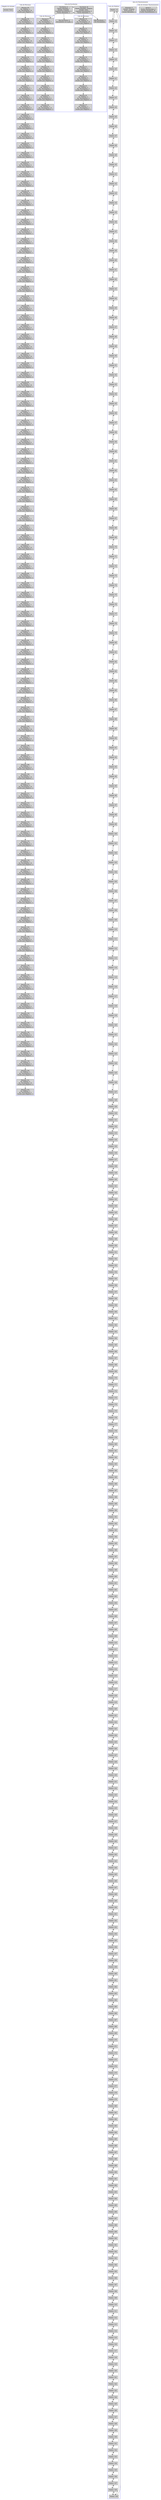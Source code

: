 digraph G {
rankdir="UD";
subgraph cluster_ColaAvionesLlegan {
node [shape=box, style=filled];
label = "Llegada de Aviones";
color = blue;
"Aviones Vacio"

}

subgraph cluster_ColaPersonas0{
node [shape=box, style=filled];
label = "Cola de Personas";
color = blue;
"Persona 141
No. Maletas: 4
No. Documentos: 10
Turdos para Registro: 2" -> "Persona 142
No. Maletas: 3
No. Documentos: 4
Turdos para Registro: 3""Persona 140
No. Maletas: 3
No. Documentos: 9
Turdos para Registro: 1" -> "Persona 141
No. Maletas: 4
No. Documentos: 10
Turdos para Registro: 2""Persona 139
No. Maletas: 2
No. Documentos: 4
Turdos para Registro: 2" -> "Persona 140
No. Maletas: 3
No. Documentos: 9
Turdos para Registro: 1""Persona 138
No. Maletas: 4
No. Documentos: 10
Turdos para Registro: 1" -> "Persona 139
No. Maletas: 2
No. Documentos: 4
Turdos para Registro: 2""Persona 137
No. Maletas: 4
No. Documentos: 5
Turdos para Registro: 3" -> "Persona 138
No. Maletas: 4
No. Documentos: 10
Turdos para Registro: 1""Persona 136
No. Maletas: 4
No. Documentos: 9
Turdos para Registro: 3" -> "Persona 137
No. Maletas: 4
No. Documentos: 5
Turdos para Registro: 3""Persona 135
No. Maletas: 3
No. Documentos: 3
Turdos para Registro: 2" -> "Persona 136
No. Maletas: 4
No. Documentos: 9
Turdos para Registro: 3""Persona 134
No. Maletas: 1
No. Documentos: 6
Turdos para Registro: 2" -> "Persona 135
No. Maletas: 3
No. Documentos: 3
Turdos para Registro: 2""Persona 133
No. Maletas: 1
No. Documentos: 4
Turdos para Registro: 1" -> "Persona 134
No. Maletas: 1
No. Documentos: 6
Turdos para Registro: 2""Persona 132
No. Maletas: 4
No. Documentos: 5
Turdos para Registro: 3" -> "Persona 133
No. Maletas: 1
No. Documentos: 4
Turdos para Registro: 1""Persona 131
No. Maletas: 3
No. Documentos: 7
Turdos para Registro: 2" -> "Persona 132
No. Maletas: 4
No. Documentos: 5
Turdos para Registro: 3""Persona 130
No. Maletas: 3
No. Documentos: 5
Turdos para Registro: 3" -> "Persona 131
No. Maletas: 3
No. Documentos: 7
Turdos para Registro: 2""Persona 129
No. Maletas: 1
No. Documentos: 7
Turdos para Registro: 1" -> "Persona 130
No. Maletas: 3
No. Documentos: 5
Turdos para Registro: 3""Persona 128
No. Maletas: 4
No. Documentos: 4
Turdos para Registro: 2" -> "Persona 129
No. Maletas: 1
No. Documentos: 7
Turdos para Registro: 1""Persona 127
No. Maletas: 3
No. Documentos: 1
Turdos para Registro: 3" -> "Persona 128
No. Maletas: 4
No. Documentos: 4
Turdos para Registro: 2""Persona 126
No. Maletas: 4
No. Documentos: 4
Turdos para Registro: 1" -> "Persona 127
No. Maletas: 3
No. Documentos: 1
Turdos para Registro: 3""Persona 125
No. Maletas: 3
No. Documentos: 1
Turdos para Registro: 1" -> "Persona 126
No. Maletas: 4
No. Documentos: 4
Turdos para Registro: 1""Persona 124
No. Maletas: 1
No. Documentos: 5
Turdos para Registro: 1" -> "Persona 125
No. Maletas: 3
No. Documentos: 1
Turdos para Registro: 1""Persona 123
No. Maletas: 3
No. Documentos: 5
Turdos para Registro: 1" -> "Persona 124
No. Maletas: 1
No. Documentos: 5
Turdos para Registro: 1""Persona 122
No. Maletas: 4
No. Documentos: 5
Turdos para Registro: 3" -> "Persona 123
No. Maletas: 3
No. Documentos: 5
Turdos para Registro: 1""Persona 121
No. Maletas: 1
No. Documentos: 5
Turdos para Registro: 3" -> "Persona 122
No. Maletas: 4
No. Documentos: 5
Turdos para Registro: 3""Persona 120
No. Maletas: 2
No. Documentos: 1
Turdos para Registro: 3" -> "Persona 121
No. Maletas: 1
No. Documentos: 5
Turdos para Registro: 3""Persona 119
No. Maletas: 1
No. Documentos: 4
Turdos para Registro: 2" -> "Persona 120
No. Maletas: 2
No. Documentos: 1
Turdos para Registro: 3""Persona 118
No. Maletas: 1
No. Documentos: 10
Turdos para Registro: 2" -> "Persona 119
No. Maletas: 1
No. Documentos: 4
Turdos para Registro: 2""Persona 117
No. Maletas: 2
No. Documentos: 8
Turdos para Registro: 1" -> "Persona 118
No. Maletas: 1
No. Documentos: 10
Turdos para Registro: 2""Persona 116
No. Maletas: 2
No. Documentos: 4
Turdos para Registro: 1" -> "Persona 117
No. Maletas: 2
No. Documentos: 8
Turdos para Registro: 1""Persona 115
No. Maletas: 3
No. Documentos: 2
Turdos para Registro: 3" -> "Persona 116
No. Maletas: 2
No. Documentos: 4
Turdos para Registro: 1""Persona 114
No. Maletas: 3
No. Documentos: 8
Turdos para Registro: 1" -> "Persona 115
No. Maletas: 3
No. Documentos: 2
Turdos para Registro: 3""Persona 113
No. Maletas: 1
No. Documentos: 3
Turdos para Registro: 1" -> "Persona 114
No. Maletas: 3
No. Documentos: 8
Turdos para Registro: 1""Persona 112
No. Maletas: 1
No. Documentos: 3
Turdos para Registro: 1" -> "Persona 113
No. Maletas: 1
No. Documentos: 3
Turdos para Registro: 1""Persona 111
No. Maletas: 1
No. Documentos: 10
Turdos para Registro: 2" -> "Persona 112
No. Maletas: 1
No. Documentos: 3
Turdos para Registro: 1""Persona 110
No. Maletas: 2
No. Documentos: 10
Turdos para Registro: 2" -> "Persona 111
No. Maletas: 1
No. Documentos: 10
Turdos para Registro: 2""Persona 109
No. Maletas: 1
No. Documentos: 10
Turdos para Registro: 1" -> "Persona 110
No. Maletas: 2
No. Documentos: 10
Turdos para Registro: 2""Persona 108
No. Maletas: 1
No. Documentos: 9
Turdos para Registro: 2" -> "Persona 109
No. Maletas: 1
No. Documentos: 10
Turdos para Registro: 1""Persona 107
No. Maletas: 2
No. Documentos: 7
Turdos para Registro: 1" -> "Persona 108
No. Maletas: 1
No. Documentos: 9
Turdos para Registro: 2""Persona 106
No. Maletas: 1
No. Documentos: 1
Turdos para Registro: 3" -> "Persona 107
No. Maletas: 2
No. Documentos: 7
Turdos para Registro: 1""Persona 105
No. Maletas: 1
No. Documentos: 8
Turdos para Registro: 2" -> "Persona 106
No. Maletas: 1
No. Documentos: 1
Turdos para Registro: 3""Persona 104
No. Maletas: 3
No. Documentos: 10
Turdos para Registro: 3" -> "Persona 105
No. Maletas: 1
No. Documentos: 8
Turdos para Registro: 2""Persona 103
No. Maletas: 2
No. Documentos: 8
Turdos para Registro: 1" -> "Persona 104
No. Maletas: 3
No. Documentos: 10
Turdos para Registro: 3""Persona 102
No. Maletas: 3
No. Documentos: 9
Turdos para Registro: 1" -> "Persona 103
No. Maletas: 2
No. Documentos: 8
Turdos para Registro: 1""Persona 101
No. Maletas: 4
No. Documentos: 8
Turdos para Registro: 3" -> "Persona 102
No. Maletas: 3
No. Documentos: 9
Turdos para Registro: 1""Persona 100
No. Maletas: 4
No. Documentos: 4
Turdos para Registro: 2" -> "Persona 101
No. Maletas: 4
No. Documentos: 8
Turdos para Registro: 3""Persona 99
No. Maletas: 3
No. Documentos: 1
Turdos para Registro: 3" -> "Persona 100
No. Maletas: 4
No. Documentos: 4
Turdos para Registro: 2""Persona 98
No. Maletas: 4
No. Documentos: 7
Turdos para Registro: 1" -> "Persona 99
No. Maletas: 3
No. Documentos: 1
Turdos para Registro: 3""Persona 97
No. Maletas: 2
No. Documentos: 1
Turdos para Registro: 2" -> "Persona 98
No. Maletas: 4
No. Documentos: 7
Turdos para Registro: 1""Persona 96
No. Maletas: 2
No. Documentos: 8
Turdos para Registro: 3" -> "Persona 97
No. Maletas: 2
No. Documentos: 1
Turdos para Registro: 2""Persona 95
No. Maletas: 4
No. Documentos: 4
Turdos para Registro: 2" -> "Persona 96
No. Maletas: 2
No. Documentos: 8
Turdos para Registro: 3""Persona 94
No. Maletas: 1
No. Documentos: 9
Turdos para Registro: 1" -> "Persona 95
No. Maletas: 4
No. Documentos: 4
Turdos para Registro: 2""Persona 93
No. Maletas: 1
No. Documentos: 6
Turdos para Registro: 3" -> "Persona 94
No. Maletas: 1
No. Documentos: 9
Turdos para Registro: 1""Persona 92
No. Maletas: 1
No. Documentos: 10
Turdos para Registro: 2" -> "Persona 93
No. Maletas: 1
No. Documentos: 6
Turdos para Registro: 3""Persona 91
No. Maletas: 1
No. Documentos: 7
Turdos para Registro: 3" -> "Persona 92
No. Maletas: 1
No. Documentos: 10
Turdos para Registro: 2""Persona 90
No. Maletas: 4
No. Documentos: 2
Turdos para Registro: 1" -> "Persona 91
No. Maletas: 1
No. Documentos: 7
Turdos para Registro: 3""Persona 89
No. Maletas: 2
No. Documentos: 7
Turdos para Registro: 3" -> "Persona 90
No. Maletas: 4
No. Documentos: 2
Turdos para Registro: 1""Persona 88
No. Maletas: 1
No. Documentos: 7
Turdos para Registro: 2" -> "Persona 89
No. Maletas: 2
No. Documentos: 7
Turdos para Registro: 3""Persona 87
No. Maletas: 2
No. Documentos: 7
Turdos para Registro: 3" -> "Persona 88
No. Maletas: 1
No. Documentos: 7
Turdos para Registro: 2""Persona 86
No. Maletas: 4
No. Documentos: 4
Turdos para Registro: 1" -> "Persona 87
No. Maletas: 2
No. Documentos: 7
Turdos para Registro: 3""Persona 85
No. Maletas: 1
No. Documentos: 10
Turdos para Registro: 1" -> "Persona 86
No. Maletas: 4
No. Documentos: 4
Turdos para Registro: 1""Persona 84
No. Maletas: 3
No. Documentos: 6
Turdos para Registro: 2" -> "Persona 85
No. Maletas: 1
No. Documentos: 10
Turdos para Registro: 1""Persona 83
No. Maletas: 2
No. Documentos: 3
Turdos para Registro: 2" -> "Persona 84
No. Maletas: 3
No. Documentos: 6
Turdos para Registro: 2""Persona 82
No. Maletas: 1
No. Documentos: 5
Turdos para Registro: 2" -> "Persona 83
No. Maletas: 2
No. Documentos: 3
Turdos para Registro: 2""Persona 81
No. Maletas: 1
No. Documentos: 3
Turdos para Registro: 2" -> "Persona 82
No. Maletas: 1
No. Documentos: 5
Turdos para Registro: 2""Persona 80
No. Maletas: 1
No. Documentos: 7
Turdos para Registro: 1" -> "Persona 81
No. Maletas: 1
No. Documentos: 3
Turdos para Registro: 2""Persona 79
No. Maletas: 4
No. Documentos: 5
Turdos para Registro: 2" -> "Persona 80
No. Maletas: 1
No. Documentos: 7
Turdos para Registro: 1""Persona 78
No. Maletas: 2
No. Documentos: 7
Turdos para Registro: 2" -> "Persona 79
No. Maletas: 4
No. Documentos: 5
Turdos para Registro: 2""Persona 77
No. Maletas: 1
No. Documentos: 10
Turdos para Registro: 2" -> "Persona 78
No. Maletas: 2
No. Documentos: 7
Turdos para Registro: 2""Persona 76
No. Maletas: 2
No. Documentos: 2
Turdos para Registro: 2" -> "Persona 77
No. Maletas: 1
No. Documentos: 10
Turdos para Registro: 2""Persona 75
No. Maletas: 1
No. Documentos: 4
Turdos para Registro: 1" -> "Persona 76
No. Maletas: 2
No. Documentos: 2
Turdos para Registro: 2""Persona 74
No. Maletas: 3
No. Documentos: 8
Turdos para Registro: 2" -> "Persona 75
No. Maletas: 1
No. Documentos: 4
Turdos para Registro: 1""Persona 73
No. Maletas: 1
No. Documentos: 2
Turdos para Registro: 2" -> "Persona 74
No. Maletas: 3
No. Documentos: 8
Turdos para Registro: 2""Persona 72
No. Maletas: 2
No. Documentos: 9
Turdos para Registro: 2" -> "Persona 73
No. Maletas: 1
No. Documentos: 2
Turdos para Registro: 2""Persona 71
No. Maletas: 1
No. Documentos: 9
Turdos para Registro: 3" -> "Persona 72
No. Maletas: 2
No. Documentos: 9
Turdos para Registro: 2""Persona 70
No. Maletas: 3
No. Documentos: 4
Turdos para Registro: 2" -> "Persona 71
No. Maletas: 1
No. Documentos: 9
Turdos para Registro: 3""Persona 69
No. Maletas: 3
No. Documentos: 8
Turdos para Registro: 3" -> "Persona 70
No. Maletas: 3
No. Documentos: 4
Turdos para Registro: 2""Persona 68
No. Maletas: 1
No. Documentos: 10
Turdos para Registro: 1" -> "Persona 69
No. Maletas: 3
No. Documentos: 8
Turdos para Registro: 3""Persona 67
No. Maletas: 3
No. Documentos: 4
Turdos para Registro: 2" -> "Persona 68
No. Maletas: 1
No. Documentos: 10
Turdos para Registro: 1""Persona 66
No. Maletas: 1
No. Documentos: 4
Turdos para Registro: 2" -> "Persona 67
No. Maletas: 3
No. Documentos: 4
Turdos para Registro: 2""Persona 65
No. Maletas: 2
No. Documentos: 10
Turdos para Registro: 1" -> "Persona 66
No. Maletas: 1
No. Documentos: 4
Turdos para Registro: 2""Persona 64
No. Maletas: 2
No. Documentos: 10
Turdos para Registro: 1" -> "Persona 65
No. Maletas: 2
No. Documentos: 10
Turdos para Registro: 1""Persona 63
No. Maletas: 3
No. Documentos: 2
Turdos para Registro: 1" -> "Persona 64
No. Maletas: 2
No. Documentos: 10
Turdos para Registro: 1""Persona 62
No. Maletas: 1
No. Documentos: 9
Turdos para Registro: 2" -> "Persona 63
No. Maletas: 3
No. Documentos: 2
Turdos para Registro: 1""Persona 61
No. Maletas: 3
No. Documentos: 9
Turdos para Registro: 3" -> "Persona 62
No. Maletas: 1
No. Documentos: 9
Turdos para Registro: 2""Persona 60
No. Maletas: 3
No. Documentos: 9
Turdos para Registro: 1" -> "Persona 61
No. Maletas: 3
No. Documentos: 9
Turdos para Registro: 3""Persona 59
No. Maletas: 2
No. Documentos: 6
Turdos para Registro: 2" -> "Persona 60
No. Maletas: 3
No. Documentos: 9
Turdos para Registro: 1""Persona 58
No. Maletas: 2
No. Documentos: 3
Turdos para Registro: 2" -> "Persona 59
No. Maletas: 2
No. Documentos: 6
Turdos para Registro: 2""Persona 57
No. Maletas: 3
No. Documentos: 5
Turdos para Registro: 2" -> "Persona 58
No. Maletas: 2
No. Documentos: 3
Turdos para Registro: 2""Persona 56
No. Maletas: 3
No. Documentos: 7
Turdos para Registro: 1" -> "Persona 57
No. Maletas: 3
No. Documentos: 5
Turdos para Registro: 2""Persona 55
No. Maletas: 4
No. Documentos: 3
Turdos para Registro: 3" -> "Persona 56
No. Maletas: 3
No. Documentos: 7
Turdos para Registro: 1""Persona 54
No. Maletas: 1
No. Documentos: 6
Turdos para Registro: 1" -> "Persona 55
No. Maletas: 4
No. Documentos: 3
Turdos para Registro: 3""Persona 53
No. Maletas: 1
No. Documentos: 3
Turdos para Registro: 3" -> "Persona 54
No. Maletas: 1
No. Documentos: 6
Turdos para Registro: 1""Persona 52
No. Maletas: 2
No. Documentos: 4
Turdos para Registro: 1" -> "Persona 53
No. Maletas: 1
No. Documentos: 3
Turdos para Registro: 3""Persona 51
No. Maletas: 2
No. Documentos: 1
Turdos para Registro: 2" -> "Persona 52
No. Maletas: 2
No. Documentos: 4
Turdos para Registro: 1""Persona 50
No. Maletas: 3
No. Documentos: 4
Turdos para Registro: 3" -> "Persona 51
No. Maletas: 2
No. Documentos: 1
Turdos para Registro: 2""Persona 49
No. Maletas: 3
No. Documentos: 3
Turdos para Registro: 3" -> "Persona 50
No. Maletas: 3
No. Documentos: 4
Turdos para Registro: 3""Persona 48
No. Maletas: 4
No. Documentos: 5
Turdos para Registro: 2" -> "Persona 49
No. Maletas: 3
No. Documentos: 3
Turdos para Registro: 3""Persona 47
No. Maletas: 3
No. Documentos: 2
Turdos para Registro: 2" -> "Persona 48
No. Maletas: 4
No. Documentos: 5
Turdos para Registro: 2""Persona 46
No. Maletas: 4
No. Documentos: 5
Turdos para Registro: 3" -> "Persona 47
No. Maletas: 3
No. Documentos: 2
Turdos para Registro: 2""Persona 45
No. Maletas: 1
No. Documentos: 5
Turdos para Registro: 2" -> "Persona 46
No. Maletas: 4
No. Documentos: 5
Turdos para Registro: 3""Persona 44
No. Maletas: 1
No. Documentos: 3
Turdos para Registro: 1" -> "Persona 45
No. Maletas: 1
No. Documentos: 5
Turdos para Registro: 2""Persona 43
No. Maletas: 3
No. Documentos: 5
Turdos para Registro: 3" -> "Persona 44
No. Maletas: 1
No. Documentos: 3
Turdos para Registro: 1""Persona 42
No. Maletas: 3
No. Documentos: 6
Turdos para Registro: 2" -> "Persona 43
No. Maletas: 3
No. Documentos: 5
Turdos para Registro: 3""Persona 41
No. Maletas: 2
No. Documentos: 1
Turdos para Registro: 1" -> "Persona 42
No. Maletas: 3
No. Documentos: 6
Turdos para Registro: 2""Persona 40
No. Maletas: 4
No. Documentos: 2
Turdos para Registro: 2" -> "Persona 41
No. Maletas: 2
No. Documentos: 1
Turdos para Registro: 1""Persona 39
No. Maletas: 2
No. Documentos: 6
Turdos para Registro: 2" -> "Persona 40
No. Maletas: 4
No. Documentos: 2
Turdos para Registro: 2""Persona 38
No. Maletas: 1
No. Documentos: 3
Turdos para Registro: 1" -> "Persona 39
No. Maletas: 2
No. Documentos: 6
Turdos para Registro: 2""Persona 37
No. Maletas: 3
No. Documentos: 7
Turdos para Registro: 1" -> "Persona 38
No. Maletas: 1
No. Documentos: 3
Turdos para Registro: 1""Persona 36
No. Maletas: 1
No. Documentos: 4
Turdos para Registro: 1" -> "Persona 37
No. Maletas: 3
No. Documentos: 7
Turdos para Registro: 1""Persona 35
No. Maletas: 2
No. Documentos: 7
Turdos para Registro: 2" -> "Persona 36
No. Maletas: 1
No. Documentos: 4
Turdos para Registro: 1""Persona 34
No. Maletas: 3
No. Documentos: 7
Turdos para Registro: 3" -> "Persona 35
No. Maletas: 2
No. Documentos: 7
Turdos para Registro: 2""Persona 33
No. Maletas: 4
No. Documentos: 9
Turdos para Registro: 2" -> "Persona 34
No. Maletas: 3
No. Documentos: 7
Turdos para Registro: 3""Persona 32
No. Maletas: 4
No. Documentos: 10
Turdos para Registro: 1" -> "Persona 33
No. Maletas: 4
No. Documentos: 9
Turdos para Registro: 2""Persona 31
No. Maletas: 4
No. Documentos: 7
Turdos para Registro: 3" -> "Persona 32
No. Maletas: 4
No. Documentos: 10
Turdos para Registro: 1""Persona 30
No. Maletas: 4
No. Documentos: 5
Turdos para Registro: 3" -> "Persona 31
No. Maletas: 4
No. Documentos: 7
Turdos para Registro: 3""Persona 29
No. Maletas: 3
No. Documentos: 10
Turdos para Registro: 3" -> "Persona 30
No. Maletas: 4
No. Documentos: 5
Turdos para Registro: 3""Persona 29
No. Maletas: 3
No. Documentos: 10
Turdos para Registro: 3"
}

subgraph cluster_Escritorios{
node [shape=box, style=filled];
label = "Lista de Escritorios";
color = blue;
{rank=min;"Escritorio: B
Cliente Atendido: Ninguno 
Estado: Libre 
Cantidad Documentos: 0 
Turnos Restantes: 0 ";
"Escritorio: A
Cliente Atendido: 7 
Estado: Ocupado 
Cantidad Documentos: 2 
Turnos Restantes: 3 ";
};
"Escritorio: A
Cliente Atendido: 7 
Estado: Ocupado 
Cantidad Documentos: 2 
Turnos Restantes: 3 "
 -> "Escritorio: B
Cliente Atendido: Ninguno 
Estado: Libre 
Cantidad Documentos: 0 
Turnos Restantes: 0 "

"Escritorio: B
Cliente Atendido: Ninguno 
Estado: Libre 
Cantidad Documentos: 0 
Turnos Restantes: 0 "
 -> "Escritorio: A
Cliente Atendido: 7 
Estado: Ocupado 
Cantidad Documentos: 2 
Turnos Restantes: 3 "
subgraph cluster_ColaPersonas0{
node [shape=box, style=filled];
label = "Cola de Personas";
color = blue;
"Persona 26
No. Maletas: 2
No. Documentos: 6
Turdos para Registro: 1" -> "Persona 28
No. Maletas: 3
No. Documentos: 10
Turdos para Registro: 3""Persona 24
No. Maletas: 3
No. Documentos: 2
Turdos para Registro: 3" -> "Persona 26
No. Maletas: 2
No. Documentos: 6
Turdos para Registro: 1""Persona 20
No. Maletas: 2
No. Documentos: 3
Turdos para Registro: 2" -> "Persona 24
No. Maletas: 3
No. Documentos: 2
Turdos para Registro: 3""Persona 18
No. Maletas: 2
No. Documentos: 6
Turdos para Registro: 1" -> "Persona 20
No. Maletas: 2
No. Documentos: 3
Turdos para Registro: 2""Persona 17
No. Maletas: 4
No. Documentos: 3
Turdos para Registro: 1" -> "Persona 18
No. Maletas: 2
No. Documentos: 6
Turdos para Registro: 1""Persona 15
No. Maletas: 3
No. Documentos: 5
Turdos para Registro: 3" -> "Persona 17
No. Maletas: 4
No. Documentos: 3
Turdos para Registro: 1""Persona 13
No. Maletas: 2
No. Documentos: 4
Turdos para Registro: 2" -> "Persona 15
No. Maletas: 3
No. Documentos: 5
Turdos para Registro: 3""Persona 11
No. Maletas: 2
No. Documentos: 1
Turdos para Registro: 2" -> "Persona 13
No. Maletas: 2
No. Documentos: 4
Turdos para Registro: 2""Persona 9
No. Maletas: 3
No. Documentos: 7
Turdos para Registro: 2" -> "Persona 11
No. Maletas: 2
No. Documentos: 1
Turdos para Registro: 2""Persona 9
No. Maletas: 3
No. Documentos: 7
Turdos para Registro: 2"
}

"Escritorio: B
Cliente Atendido: Ninguno 
Estado: Libre 
Cantidad Documentos: 0 
Turnos Restantes: 0 "
subgraph cluster_ColaPersonas1{
node [shape=box, style=filled];
label = "Cola de Personas";
color = blue;
"Persona 25
No. Maletas: 4
No. Documentos: 6
Turdos para Registro: 3" -> "Persona 27
No. Maletas: 3
No. Documentos: 2
Turdos para Registro: 1""Persona 23
No. Maletas: 4
No. Documentos: 4
Turdos para Registro: 3" -> "Persona 25
No. Maletas: 4
No. Documentos: 6
Turdos para Registro: 3""Persona 22
No. Maletas: 4
No. Documentos: 1
Turdos para Registro: 2" -> "Persona 23
No. Maletas: 4
No. Documentos: 4
Turdos para Registro: 3""Persona 21
No. Maletas: 2
No. Documentos: 6
Turdos para Registro: 1" -> "Persona 22
No. Maletas: 4
No. Documentos: 1
Turdos para Registro: 2""Persona 19
No. Maletas: 3
No. Documentos: 7
Turdos para Registro: 1" -> "Persona 21
No. Maletas: 2
No. Documentos: 6
Turdos para Registro: 1""Persona 16
No. Maletas: 1
No. Documentos: 2
Turdos para Registro: 3" -> "Persona 19
No. Maletas: 3
No. Documentos: 7
Turdos para Registro: 1""Persona 14
No. Maletas: 4
No. Documentos: 1
Turdos para Registro: 1" -> "Persona 16
No. Maletas: 1
No. Documentos: 2
Turdos para Registro: 3""Persona 12
No. Maletas: 1
No. Documentos: 10
Turdos para Registro: 1" -> "Persona 14
No. Maletas: 4
No. Documentos: 1
Turdos para Registro: 1""Persona 10
No. Maletas: 4
No. Documentos: 10
Turdos para Registro: 3" -> "Persona 12
No. Maletas: 1
No. Documentos: 10
Turdos para Registro: 1""Persona 10
No. Maletas: 4
No. Documentos: 10
Turdos para Registro: 3"
}

"Escritorio: A
Cliente Atendido: 7 
Estado: Ocupado 
Cantidad Documentos: 2 
Turnos Restantes: 3 "
 -> "Persona 9
No. Maletas: 3
No. Documentos: 7
Turdos para Registro: 2"
"Escritorio: B
Cliente Atendido: Ninguno 
Estado: Libre 
Cantidad Documentos: 0 
Turnos Restantes: 0 "
 -> "Persona 10
No. Maletas: 4
No. Documentos: 10
Turdos para Registro: 3"
"Escritorio: A
Cliente Atendido: 7 
Estado: Ocupado 
Cantidad Documentos: 2 
Turnos Restantes: 3 "
 -> "Pila Escritorio: 0
Documentos en la pila: 2"
"Escritorio: B
Cliente Atendido: Ninguno 
Estado: Libre 
Cantidad Documentos: 0 
Turnos Restantes: 0 "
 -> "Pila Escritorio: 1
Sin Documentos"

}

subgraph cluster_Maletas{
node [shape=box, style=filled];
label = "Lista de Maletas";
color = blue;
"Maleta: 14" -> "Maleta: 15"
"Maleta: 15" -> "Maleta: 14""Maleta: 15" -> "Maleta: 16"
"Maleta: 16" -> "Maleta: 15""Maleta: 16" -> "Maleta: 17"
"Maleta: 17" -> "Maleta: 16""Maleta: 17" -> "Maleta: 18"
"Maleta: 18" -> "Maleta: 17""Maleta: 18" -> "Maleta: 19"
"Maleta: 19" -> "Maleta: 18""Maleta: 19" -> "Maleta: 20"
"Maleta: 20" -> "Maleta: 19""Maleta: 20" -> "Maleta: 21"
"Maleta: 21" -> "Maleta: 20""Maleta: 21" -> "Maleta: 22"
"Maleta: 22" -> "Maleta: 21""Maleta: 22" -> "Maleta: 23"
"Maleta: 23" -> "Maleta: 22""Maleta: 23" -> "Maleta: 24"
"Maleta: 24" -> "Maleta: 23""Maleta: 24" -> "Maleta: 25"
"Maleta: 25" -> "Maleta: 24""Maleta: 25" -> "Maleta: 26"
"Maleta: 26" -> "Maleta: 25""Maleta: 26" -> "Maleta: 27"
"Maleta: 27" -> "Maleta: 26""Maleta: 27" -> "Maleta: 28"
"Maleta: 28" -> "Maleta: 27""Maleta: 28" -> "Maleta: 29"
"Maleta: 29" -> "Maleta: 28""Maleta: 29" -> "Maleta: 30"
"Maleta: 30" -> "Maleta: 29""Maleta: 30" -> "Maleta: 31"
"Maleta: 31" -> "Maleta: 30""Maleta: 31" -> "Maleta: 32"
"Maleta: 32" -> "Maleta: 31""Maleta: 32" -> "Maleta: 33"
"Maleta: 33" -> "Maleta: 32""Maleta: 33" -> "Maleta: 34"
"Maleta: 34" -> "Maleta: 33""Maleta: 34" -> "Maleta: 35"
"Maleta: 35" -> "Maleta: 34""Maleta: 35" -> "Maleta: 36"
"Maleta: 36" -> "Maleta: 35""Maleta: 36" -> "Maleta: 37"
"Maleta: 37" -> "Maleta: 36""Maleta: 37" -> "Maleta: 38"
"Maleta: 38" -> "Maleta: 37""Maleta: 38" -> "Maleta: 39"
"Maleta: 39" -> "Maleta: 38""Maleta: 39" -> "Maleta: 40"
"Maleta: 40" -> "Maleta: 39""Maleta: 40" -> "Maleta: 41"
"Maleta: 41" -> "Maleta: 40""Maleta: 41" -> "Maleta: 42"
"Maleta: 42" -> "Maleta: 41""Maleta: 42" -> "Maleta: 43"
"Maleta: 43" -> "Maleta: 42""Maleta: 43" -> "Maleta: 44"
"Maleta: 44" -> "Maleta: 43""Maleta: 44" -> "Maleta: 45"
"Maleta: 45" -> "Maleta: 44""Maleta: 45" -> "Maleta: 46"
"Maleta: 46" -> "Maleta: 45""Maleta: 46" -> "Maleta: 47"
"Maleta: 47" -> "Maleta: 46""Maleta: 47" -> "Maleta: 48"
"Maleta: 48" -> "Maleta: 47""Maleta: 48" -> "Maleta: 49"
"Maleta: 49" -> "Maleta: 48""Maleta: 49" -> "Maleta: 50"
"Maleta: 50" -> "Maleta: 49""Maleta: 50" -> "Maleta: 51"
"Maleta: 51" -> "Maleta: 50""Maleta: 51" -> "Maleta: 52"
"Maleta: 52" -> "Maleta: 51""Maleta: 52" -> "Maleta: 53"
"Maleta: 53" -> "Maleta: 52""Maleta: 53" -> "Maleta: 54"
"Maleta: 54" -> "Maleta: 53""Maleta: 54" -> "Maleta: 55"
"Maleta: 55" -> "Maleta: 54""Maleta: 55" -> "Maleta: 56"
"Maleta: 56" -> "Maleta: 55""Maleta: 56" -> "Maleta: 57"
"Maleta: 57" -> "Maleta: 56""Maleta: 57" -> "Maleta: 58"
"Maleta: 58" -> "Maleta: 57""Maleta: 58" -> "Maleta: 59"
"Maleta: 59" -> "Maleta: 58""Maleta: 59" -> "Maleta: 60"
"Maleta: 60" -> "Maleta: 59""Maleta: 60" -> "Maleta: 61"
"Maleta: 61" -> "Maleta: 60""Maleta: 61" -> "Maleta: 62"
"Maleta: 62" -> "Maleta: 61""Maleta: 62" -> "Maleta: 63"
"Maleta: 63" -> "Maleta: 62""Maleta: 63" -> "Maleta: 64"
"Maleta: 64" -> "Maleta: 63""Maleta: 64" -> "Maleta: 65"
"Maleta: 65" -> "Maleta: 64""Maleta: 65" -> "Maleta: 66"
"Maleta: 66" -> "Maleta: 65""Maleta: 66" -> "Maleta: 67"
"Maleta: 67" -> "Maleta: 66""Maleta: 67" -> "Maleta: 68"
"Maleta: 68" -> "Maleta: 67""Maleta: 68" -> "Maleta: 69"
"Maleta: 69" -> "Maleta: 68""Maleta: 69" -> "Maleta: 70"
"Maleta: 70" -> "Maleta: 69""Maleta: 70" -> "Maleta: 71"
"Maleta: 71" -> "Maleta: 70""Maleta: 71" -> "Maleta: 72"
"Maleta: 72" -> "Maleta: 71""Maleta: 72" -> "Maleta: 73"
"Maleta: 73" -> "Maleta: 72""Maleta: 73" -> "Maleta: 74"
"Maleta: 74" -> "Maleta: 73""Maleta: 74" -> "Maleta: 75"
"Maleta: 75" -> "Maleta: 74""Maleta: 75" -> "Maleta: 76"
"Maleta: 76" -> "Maleta: 75""Maleta: 76" -> "Maleta: 77"
"Maleta: 77" -> "Maleta: 76""Maleta: 77" -> "Maleta: 78"
"Maleta: 78" -> "Maleta: 77""Maleta: 78" -> "Maleta: 79"
"Maleta: 79" -> "Maleta: 78""Maleta: 79" -> "Maleta: 80"
"Maleta: 80" -> "Maleta: 79""Maleta: 80" -> "Maleta: 81"
"Maleta: 81" -> "Maleta: 80""Maleta: 81" -> "Maleta: 82"
"Maleta: 82" -> "Maleta: 81""Maleta: 82" -> "Maleta: 83"
"Maleta: 83" -> "Maleta: 82""Maleta: 83" -> "Maleta: 84"
"Maleta: 84" -> "Maleta: 83""Maleta: 84" -> "Maleta: 85"
"Maleta: 85" -> "Maleta: 84""Maleta: 85" -> "Maleta: 86"
"Maleta: 86" -> "Maleta: 85""Maleta: 86" -> "Maleta: 87"
"Maleta: 87" -> "Maleta: 86""Maleta: 87" -> "Maleta: 88"
"Maleta: 88" -> "Maleta: 87""Maleta: 88" -> "Maleta: 89"
"Maleta: 89" -> "Maleta: 88""Maleta: 89" -> "Maleta: 90"
"Maleta: 90" -> "Maleta: 89""Maleta: 90" -> "Maleta: 91"
"Maleta: 91" -> "Maleta: 90""Maleta: 91" -> "Maleta: 92"
"Maleta: 92" -> "Maleta: 91""Maleta: 92" -> "Maleta: 93"
"Maleta: 93" -> "Maleta: 92""Maleta: 93" -> "Maleta: 94"
"Maleta: 94" -> "Maleta: 93""Maleta: 94" -> "Maleta: 95"
"Maleta: 95" -> "Maleta: 94""Maleta: 95" -> "Maleta: 96"
"Maleta: 96" -> "Maleta: 95""Maleta: 96" -> "Maleta: 97"
"Maleta: 97" -> "Maleta: 96""Maleta: 97" -> "Maleta: 98"
"Maleta: 98" -> "Maleta: 97""Maleta: 98" -> "Maleta: 99"
"Maleta: 99" -> "Maleta: 98""Maleta: 99" -> "Maleta: 100"
"Maleta: 100" -> "Maleta: 99""Maleta: 100" -> "Maleta: 101"
"Maleta: 101" -> "Maleta: 100""Maleta: 101" -> "Maleta: 102"
"Maleta: 102" -> "Maleta: 101""Maleta: 102" -> "Maleta: 103"
"Maleta: 103" -> "Maleta: 102""Maleta: 103" -> "Maleta: 104"
"Maleta: 104" -> "Maleta: 103""Maleta: 104" -> "Maleta: 105"
"Maleta: 105" -> "Maleta: 104""Maleta: 105" -> "Maleta: 106"
"Maleta: 106" -> "Maleta: 105""Maleta: 106" -> "Maleta: 107"
"Maleta: 107" -> "Maleta: 106""Maleta: 107" -> "Maleta: 108"
"Maleta: 108" -> "Maleta: 107""Maleta: 108" -> "Maleta: 109"
"Maleta: 109" -> "Maleta: 108""Maleta: 109" -> "Maleta: 110"
"Maleta: 110" -> "Maleta: 109""Maleta: 110" -> "Maleta: 111"
"Maleta: 111" -> "Maleta: 110""Maleta: 111" -> "Maleta: 112"
"Maleta: 112" -> "Maleta: 111""Maleta: 112" -> "Maleta: 113"
"Maleta: 113" -> "Maleta: 112""Maleta: 113" -> "Maleta: 114"
"Maleta: 114" -> "Maleta: 113""Maleta: 114" -> "Maleta: 115"
"Maleta: 115" -> "Maleta: 114""Maleta: 115" -> "Maleta: 116"
"Maleta: 116" -> "Maleta: 115""Maleta: 116" -> "Maleta: 117"
"Maleta: 117" -> "Maleta: 116""Maleta: 117" -> "Maleta: 118"
"Maleta: 118" -> "Maleta: 117""Maleta: 118" -> "Maleta: 119"
"Maleta: 119" -> "Maleta: 118""Maleta: 119" -> "Maleta: 120"
"Maleta: 120" -> "Maleta: 119""Maleta: 120" -> "Maleta: 121"
"Maleta: 121" -> "Maleta: 120""Maleta: 121" -> "Maleta: 122"
"Maleta: 122" -> "Maleta: 121""Maleta: 122" -> "Maleta: 123"
"Maleta: 123" -> "Maleta: 122""Maleta: 123" -> "Maleta: 124"
"Maleta: 124" -> "Maleta: 123""Maleta: 124" -> "Maleta: 125"
"Maleta: 125" -> "Maleta: 124""Maleta: 125" -> "Maleta: 126"
"Maleta: 126" -> "Maleta: 125""Maleta: 126" -> "Maleta: 127"
"Maleta: 127" -> "Maleta: 126""Maleta: 127" -> "Maleta: 128"
"Maleta: 128" -> "Maleta: 127""Maleta: 128" -> "Maleta: 129"
"Maleta: 129" -> "Maleta: 128""Maleta: 129" -> "Maleta: 130"
"Maleta: 130" -> "Maleta: 129""Maleta: 130" -> "Maleta: 131"
"Maleta: 131" -> "Maleta: 130""Maleta: 131" -> "Maleta: 132"
"Maleta: 132" -> "Maleta: 131""Maleta: 132" -> "Maleta: 133"
"Maleta: 133" -> "Maleta: 132""Maleta: 133" -> "Maleta: 134"
"Maleta: 134" -> "Maleta: 133""Maleta: 134" -> "Maleta: 135"
"Maleta: 135" -> "Maleta: 134""Maleta: 135" -> "Maleta: 136"
"Maleta: 136" -> "Maleta: 135""Maleta: 136" -> "Maleta: 137"
"Maleta: 137" -> "Maleta: 136""Maleta: 137" -> "Maleta: 138"
"Maleta: 138" -> "Maleta: 137""Maleta: 138" -> "Maleta: 139"
"Maleta: 139" -> "Maleta: 138""Maleta: 139" -> "Maleta: 140"
"Maleta: 140" -> "Maleta: 139""Maleta: 140" -> "Maleta: 141"
"Maleta: 141" -> "Maleta: 140""Maleta: 141" -> "Maleta: 142"
"Maleta: 142" -> "Maleta: 141""Maleta: 142" -> "Maleta: 143"
"Maleta: 143" -> "Maleta: 142""Maleta: 143" -> "Maleta: 144"
"Maleta: 144" -> "Maleta: 143""Maleta: 144" -> "Maleta: 145"
"Maleta: 145" -> "Maleta: 144""Maleta: 145" -> "Maleta: 146"
"Maleta: 146" -> "Maleta: 145""Maleta: 146" -> "Maleta: 147"
"Maleta: 147" -> "Maleta: 146""Maleta: 147" -> "Maleta: 148"
"Maleta: 148" -> "Maleta: 147""Maleta: 148" -> "Maleta: 149"
"Maleta: 149" -> "Maleta: 148""Maleta: 149" -> "Maleta: 150"
"Maleta: 150" -> "Maleta: 149""Maleta: 150" -> "Maleta: 151"
"Maleta: 151" -> "Maleta: 150""Maleta: 151" -> "Maleta: 152"
"Maleta: 152" -> "Maleta: 151""Maleta: 152" -> "Maleta: 153"
"Maleta: 153" -> "Maleta: 152""Maleta: 153" -> "Maleta: 154"
"Maleta: 154" -> "Maleta: 153""Maleta: 154" -> "Maleta: 155"
"Maleta: 155" -> "Maleta: 154""Maleta: 155" -> "Maleta: 156"
"Maleta: 156" -> "Maleta: 155""Maleta: 156" -> "Maleta: 157"
"Maleta: 157" -> "Maleta: 156""Maleta: 157" -> "Maleta: 158"
"Maleta: 158" -> "Maleta: 157""Maleta: 158" -> "Maleta: 159"
"Maleta: 159" -> "Maleta: 158""Maleta: 159" -> "Maleta: 160"
"Maleta: 160" -> "Maleta: 159""Maleta: 160" -> "Maleta: 161"
"Maleta: 161" -> "Maleta: 160""Maleta: 161" -> "Maleta: 162"
"Maleta: 162" -> "Maleta: 161""Maleta: 162" -> "Maleta: 163"
"Maleta: 163" -> "Maleta: 162""Maleta: 163" -> "Maleta: 164"
"Maleta: 164" -> "Maleta: 163""Maleta: 164" -> "Maleta: 165"
"Maleta: 165" -> "Maleta: 164""Maleta: 165" -> "Maleta: 166"
"Maleta: 166" -> "Maleta: 165""Maleta: 166" -> "Maleta: 167"
"Maleta: 167" -> "Maleta: 166""Maleta: 167" -> "Maleta: 168"
"Maleta: 168" -> "Maleta: 167""Maleta: 168" -> "Maleta: 169"
"Maleta: 169" -> "Maleta: 168""Maleta: 169" -> "Maleta: 170"
"Maleta: 170" -> "Maleta: 169""Maleta: 170" -> "Maleta: 171"
"Maleta: 171" -> "Maleta: 170""Maleta: 171" -> "Maleta: 172"
"Maleta: 172" -> "Maleta: 171""Maleta: 172" -> "Maleta: 173"
"Maleta: 173" -> "Maleta: 172""Maleta: 173" -> "Maleta: 174"
"Maleta: 174" -> "Maleta: 173""Maleta: 174" -> "Maleta: 175"
"Maleta: 175" -> "Maleta: 174""Maleta: 175" -> "Maleta: 176"
"Maleta: 176" -> "Maleta: 175""Maleta: 176" -> "Maleta: 177"
"Maleta: 177" -> "Maleta: 176""Maleta: 177" -> "Maleta: 178"
"Maleta: 178" -> "Maleta: 177""Maleta: 178" -> "Maleta: 179"
"Maleta: 179" -> "Maleta: 178""Maleta: 179" -> "Maleta: 180"
"Maleta: 180" -> "Maleta: 179""Maleta: 180" -> "Maleta: 181"
"Maleta: 181" -> "Maleta: 180""Maleta: 181" -> "Maleta: 182"
"Maleta: 182" -> "Maleta: 181""Maleta: 182" -> "Maleta: 183"
"Maleta: 183" -> "Maleta: 182""Maleta: 183" -> "Maleta: 184"
"Maleta: 184" -> "Maleta: 183""Maleta: 184" -> "Maleta: 185"
"Maleta: 185" -> "Maleta: 184""Maleta: 185" -> "Maleta: 186"
"Maleta: 186" -> "Maleta: 185""Maleta: 186" -> "Maleta: 187"
"Maleta: 187" -> "Maleta: 186""Maleta: 187" -> "Maleta: 188"
"Maleta: 188" -> "Maleta: 187""Maleta: 188" -> "Maleta: 189"
"Maleta: 189" -> "Maleta: 188""Maleta: 189" -> "Maleta: 190"
"Maleta: 190" -> "Maleta: 189""Maleta: 190" -> "Maleta: 191"
"Maleta: 191" -> "Maleta: 190""Maleta: 191" -> "Maleta: 192"
"Maleta: 192" -> "Maleta: 191""Maleta: 192" -> "Maleta: 193"
"Maleta: 193" -> "Maleta: 192""Maleta: 193" -> "Maleta: 194"
"Maleta: 194" -> "Maleta: 193""Maleta: 194" -> "Maleta: 195"
"Maleta: 195" -> "Maleta: 194""Maleta: 195" -> "Maleta: 196"
"Maleta: 196" -> "Maleta: 195""Maleta: 196" -> "Maleta: 197"
"Maleta: 197" -> "Maleta: 196""Maleta: 197" -> "Maleta: 198"
"Maleta: 198" -> "Maleta: 197""Maleta: 198" -> "Maleta: 199"
"Maleta: 199" -> "Maleta: 198""Maleta: 199" -> "Maleta: 200"
"Maleta: 200" -> "Maleta: 199""Maleta: 200" -> "Maleta: 201"
"Maleta: 201" -> "Maleta: 200""Maleta: 201" -> "Maleta: 202"
"Maleta: 202" -> "Maleta: 201""Maleta: 202" -> "Maleta: 203"
"Maleta: 203" -> "Maleta: 202""Maleta: 203" -> "Maleta: 204"
"Maleta: 204" -> "Maleta: 203""Maleta: 204" -> "Maleta: 205"
"Maleta: 205" -> "Maleta: 204""Maleta: 205" -> "Maleta: 206"
"Maleta: 206" -> "Maleta: 205""Maleta: 206" -> "Maleta: 207"
"Maleta: 207" -> "Maleta: 206""Maleta: 207" -> "Maleta: 208"
"Maleta: 208" -> "Maleta: 207""Maleta: 208" -> "Maleta: 209"
"Maleta: 209" -> "Maleta: 208""Maleta: 209" -> "Maleta: 210"
"Maleta: 210" -> "Maleta: 209""Maleta: 210" -> "Maleta: 211"
"Maleta: 211" -> "Maleta: 210""Maleta: 211" -> "Maleta: 212"
"Maleta: 212" -> "Maleta: 211""Maleta: 212" -> "Maleta: 213"
"Maleta: 213" -> "Maleta: 212""Maleta: 213" -> "Maleta: 214"
"Maleta: 214" -> "Maleta: 213""Maleta: 214" -> "Maleta: 215"
"Maleta: 215" -> "Maleta: 214""Maleta: 215" -> "Maleta: 216"
"Maleta: 216" -> "Maleta: 215""Maleta: 216" -> "Maleta: 217"
"Maleta: 217" -> "Maleta: 216""Maleta: 217" -> "Maleta: 218"
"Maleta: 218" -> "Maleta: 217""Maleta: 218" -> "Maleta: 219"
"Maleta: 219" -> "Maleta: 218""Maleta: 219" -> "Maleta: 220"
"Maleta: 220" -> "Maleta: 219""Maleta: 220" -> "Maleta: 221"
"Maleta: 221" -> "Maleta: 220""Maleta: 221" -> "Maleta: 222"
"Maleta: 222" -> "Maleta: 221""Maleta: 222" -> "Maleta: 223"
"Maleta: 223" -> "Maleta: 222""Maleta: 223" -> "Maleta: 224"
"Maleta: 224" -> "Maleta: 223""Maleta: 224" -> "Maleta: 225"
"Maleta: 225" -> "Maleta: 224""Maleta: 225" -> "Maleta: 226"
"Maleta: 226" -> "Maleta: 225""Maleta: 226" -> "Maleta: 227"
"Maleta: 227" -> "Maleta: 226""Maleta: 227" -> "Maleta: 228"
"Maleta: 228" -> "Maleta: 227""Maleta: 228" -> "Maleta: 229"
"Maleta: 229" -> "Maleta: 228""Maleta: 229" -> "Maleta: 230"
"Maleta: 230" -> "Maleta: 229""Maleta: 230" -> "Maleta: 231"
"Maleta: 231" -> "Maleta: 230""Maleta: 231" -> "Maleta: 232"
"Maleta: 232" -> "Maleta: 231""Maleta: 232" -> "Maleta: 233"
"Maleta: 233" -> "Maleta: 232""Maleta: 233" -> "Maleta: 234"
"Maleta: 234" -> "Maleta: 233""Maleta: 234" -> "Maleta: 235"
"Maleta: 235" -> "Maleta: 234""Maleta: 235" -> "Maleta: 236"
"Maleta: 236" -> "Maleta: 235""Maleta: 236" -> "Maleta: 237"
"Maleta: 237" -> "Maleta: 236""Maleta: 237" -> "Maleta: 238"
"Maleta: 238" -> "Maleta: 237""Maleta: 238" -> "Maleta: 239"
"Maleta: 239" -> "Maleta: 238""Maleta: 239" -> "Maleta: 240"
"Maleta: 240" -> "Maleta: 239""Maleta: 240" -> "Maleta: 241"
"Maleta: 241" -> "Maleta: 240""Maleta: 241" -> "Maleta: 242"
"Maleta: 242" -> "Maleta: 241""Maleta: 242" -> "Maleta: 243"
"Maleta: 243" -> "Maleta: 242""Maleta: 243" -> "Maleta: 244"
"Maleta: 244" -> "Maleta: 243""Maleta: 244" -> "Maleta: 245"
"Maleta: 245" -> "Maleta: 244""Maleta: 245" -> "Maleta: 246"
"Maleta: 246" -> "Maleta: 245""Maleta: 246" -> "Maleta: 247"
"Maleta: 247" -> "Maleta: 246""Maleta: 247" -> "Maleta: 248"
"Maleta: 248" -> "Maleta: 247""Maleta: 248" -> "Maleta: 249"
"Maleta: 249" -> "Maleta: 248""Maleta: 249" -> "Maleta: 250"
"Maleta: 250" -> "Maleta: 249""Maleta: 250" -> "Maleta: 251"
"Maleta: 251" -> "Maleta: 250""Maleta: 251" -> "Maleta: 252"
"Maleta: 252" -> "Maleta: 251""Maleta: 252" -> "Maleta: 253"
"Maleta: 253" -> "Maleta: 252""Maleta: 253" -> "Maleta: 254"
"Maleta: 254" -> "Maleta: 253""Maleta: 254" -> "Maleta: 255"
"Maleta: 255" -> "Maleta: 254""Maleta: 255" -> "Maleta: 256"
"Maleta: 256" -> "Maleta: 255""Maleta: 256" -> "Maleta: 257"
"Maleta: 257" -> "Maleta: 256""Maleta: 257" -> "Maleta: 258"
"Maleta: 258" -> "Maleta: 257""Maleta: 258" -> "Maleta: 259"
"Maleta: 259" -> "Maleta: 258""Maleta: 259" -> "Maleta: 260"
"Maleta: 260" -> "Maleta: 259""Maleta: 260" -> "Maleta: 261"
"Maleta: 261" -> "Maleta: 260""Maleta: 261" -> "Maleta: 262"
"Maleta: 262" -> "Maleta: 261""Maleta: 262" -> "Maleta: 263"
"Maleta: 263" -> "Maleta: 262""Maleta: 263" -> "Maleta: 264"
"Maleta: 264" -> "Maleta: 263""Maleta: 264" -> "Maleta: 265"
"Maleta: 265" -> "Maleta: 264""Maleta: 265" -> "Maleta: 266"
"Maleta: 266" -> "Maleta: 265""Maleta: 266" -> "Maleta: 267"
"Maleta: 267" -> "Maleta: 266""Maleta: 267" -> "Maleta: 268"
"Maleta: 268" -> "Maleta: 267""Maleta: 268" -> "Maleta: 269"
"Maleta: 269" -> "Maleta: 268""Maleta: 269" -> "Maleta: 270"
"Maleta: 270" -> "Maleta: 269""Maleta: 270" -> "Maleta: 271"
"Maleta: 271" -> "Maleta: 270""Maleta: 271" -> "Maleta: 272"
"Maleta: 272" -> "Maleta: 271""Maleta: 272" -> "Maleta: 273"
"Maleta: 273" -> "Maleta: 272""Maleta: 273" -> "Maleta: 274"
"Maleta: 274" -> "Maleta: 273""Maleta: 274" -> "Maleta: 275"
"Maleta: 275" -> "Maleta: 274""Maleta: 275" -> "Maleta: 276"
"Maleta: 276" -> "Maleta: 275""Maleta: 276" -> "Maleta: 277"
"Maleta: 277" -> "Maleta: 276""Maleta: 277" -> "Maleta: 278"
"Maleta: 278" -> "Maleta: 277""Maleta: 278" -> "Maleta: 279"
"Maleta: 279" -> "Maleta: 278""Maleta: 279" -> "Maleta: 280"
"Maleta: 280" -> "Maleta: 279""Maleta: 280" -> "Maleta: 281"
"Maleta: 281" -> "Maleta: 280""Maleta: 281" -> "Maleta: 282"
"Maleta: 282" -> "Maleta: 281""Maleta: 282" -> "Maleta: 283"
"Maleta: 283" -> "Maleta: 282""Maleta: 283" -> "Maleta: 284"
"Maleta: 284" -> "Maleta: 283""Maleta: 284" -> "Maleta: 285"
"Maleta: 285" -> "Maleta: 284""Maleta: 285" -> "Maleta: 286"
"Maleta: 286" -> "Maleta: 285""Maleta: 286" -> "Maleta: 287"
"Maleta: 287" -> "Maleta: 286""Maleta: 287" -> "Maleta: 288"
"Maleta: 288" -> "Maleta: 287""Maleta: 288" -> "Maleta: 289"
"Maleta: 289" -> "Maleta: 288""Maleta: 289" -> "Maleta: 290"
"Maleta: 290" -> "Maleta: 289""Maleta: 290" -> "Maleta: 291"
"Maleta: 291" -> "Maleta: 290""Maleta: 291" -> "Maleta: 292"
"Maleta: 292" -> "Maleta: 291""Maleta: 292" -> "Maleta: 293"
"Maleta: 293" -> "Maleta: 292""Maleta: 293" -> "Maleta: 294"
"Maleta: 294" -> "Maleta: 293""Maleta: 294" -> "Maleta: 295"
"Maleta: 295" -> "Maleta: 294""Maleta: 295" -> "Maleta: 296"
"Maleta: 296" -> "Maleta: 295""Maleta: 296" -> "Maleta: 297"
"Maleta: 297" -> "Maleta: 296""Maleta: 297" -> "Maleta: 298"
"Maleta: 298" -> "Maleta: 297""Maleta: 298" -> "Maleta: 299"
"Maleta: 299" -> "Maleta: 298""Maleta: 299" -> "Maleta: 300"
"Maleta: 300" -> "Maleta: 299""Maleta: 300" -> "Maleta: 301"
"Maleta: 301" -> "Maleta: 300""Maleta: 301" -> "Maleta: 302"
"Maleta: 302" -> "Maleta: 301""Maleta: 302" -> "Maleta: 303"
"Maleta: 303" -> "Maleta: 302""Maleta: 303" -> "Maleta: 304"
"Maleta: 304" -> "Maleta: 303""Maleta: 304" -> "Maleta: 305"
"Maleta: 305" -> "Maleta: 304""Maleta: 305" -> "Maleta: 306"
"Maleta: 306" -> "Maleta: 305""Maleta: 306" -> "Maleta: 307"
"Maleta: 307" -> "Maleta: 306""Maleta: 307" -> "Maleta: 308"
"Maleta: 308" -> "Maleta: 307""Maleta: 308" -> "Maleta: 309"
"Maleta: 309" -> "Maleta: 308""Maleta: 309" -> "Maleta: 310"
"Maleta: 310" -> "Maleta: 309""Maleta: 310" -> "Maleta: 311"
"Maleta: 311" -> "Maleta: 310""Maleta: 311" -> "Maleta: 312"
"Maleta: 312" -> "Maleta: 311""Maleta: 312" -> "Maleta: 313"
"Maleta: 313" -> "Maleta: 312""Maleta: 313" -> "Maleta: 314"
"Maleta: 314" -> "Maleta: 313""Maleta: 314" -> "Maleta: 315"
"Maleta: 315" -> "Maleta: 314""Maleta: 315" -> "Maleta: 316"
"Maleta: 316" -> "Maleta: 315""Maleta: 316" -> "Maleta: 317"
"Maleta: 317" -> "Maleta: 316""Maleta: 317" -> "Maleta: 318"
"Maleta: 318" -> "Maleta: 317""Maleta: 318" -> "Maleta: 319"
"Maleta: 319" -> "Maleta: 318""Maleta: 319" -> "Maleta: 320"
"Maleta: 320" -> "Maleta: 319""Maleta: 320" -> "Maleta: 321"
"Maleta: 321" -> "Maleta: 320""Maleta: 321" -> "Maleta: 322"
"Maleta: 322" -> "Maleta: 321""Maleta: 322" -> "Maleta: 323"
"Maleta: 323" -> "Maleta: 322""Maleta: 323" -> "Maleta: 324"
"Maleta: 324" -> "Maleta: 323""Maleta: 324" -> "Maleta: 325"
"Maleta: 325" -> "Maleta: 324""Maleta: 325" -> "Maleta: 326"
"Maleta: 326" -> "Maleta: 325""Maleta: 326" -> "Maleta: 327"
"Maleta: 327" -> "Maleta: 326""Maleta: 327" -> "Maleta: 328"
"Maleta: 328" -> "Maleta: 327""Maleta: 328" -> "Maleta: 329"
"Maleta: 329" -> "Maleta: 328""Maleta: 329" -> "Maleta: 330"
"Maleta: 330" -> "Maleta: 329""Maleta: 330" -> "Maleta: 331"
"Maleta: 331" -> "Maleta: 330""Maleta: 331" -> "Maleta: 332"
"Maleta: 332" -> "Maleta: 331""Maleta: 332" -> "Maleta: 333"
"Maleta: 333" -> "Maleta: 332""Maleta: 333" -> "Maleta: 334"
"Maleta: 334" -> "Maleta: 333""Maleta: 334" -> "Maleta: 335"
"Maleta: 335" -> "Maleta: 334""Maleta: 335" -> "Maleta: 336"
"Maleta: 336" -> "Maleta: 335""Maleta: 336" -> "Maleta: 337"
"Maleta: 337" -> "Maleta: 336""Maleta: 337" -> "Maleta: 338"
"Maleta: 338" -> "Maleta: 337""Maleta: 338" -> "Maleta: 339"
"Maleta: 339" -> "Maleta: 338""Maleta: 339"
"Maleta: 14" -> "Maleta: 339"
"Maleta: 339" -> "Maleta: 14"
}

subgraph cluster_ListaMantenimiento{
node [shape=box, style=filled];
label = "Area de Mantenimiento";
color = blue;
{rank=min;"Estacion: 0
Estado: Ocupado
Avion actual: 4
Turnos Restantes: 3";};
"Estacion: 0
Estado: Ocupado
Avion actual: 4
Turnos Restantes: 3"subgraph cluster_ColaAviones{
node [shape=box, style=filled];
label = "Cola de Aviones Mantenimiento";
color = blue;
"Avion 5
Turdos Desabordaje: 0
Numero Pasajeros: 38
Turdos Mantenimiento: 6"
}


}

}
